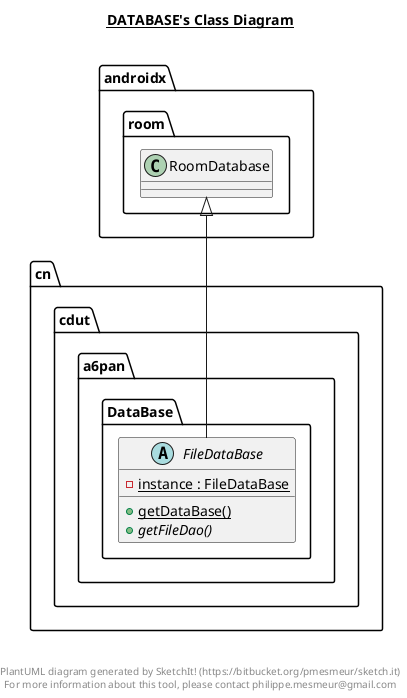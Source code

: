 @startuml

title __DATABASE's Class Diagram__\n

  namespace cn.cdut.a6pan {
    namespace DataBase {
      abstract class cn.cdut.a6pan.DataBase.FileDataBase {
          {static} - instance : FileDataBase
          {static} + getDataBase()
          {abstract} + getFileDao()
      }
    }
  }
  

  cn.cdut.a6pan.DataBase.FileDataBase -up-|> androidx.room.RoomDatabase


right footer


PlantUML diagram generated by SketchIt! (https://bitbucket.org/pmesmeur/sketch.it)
For more information about this tool, please contact philippe.mesmeur@gmail.com
endfooter

@enduml
